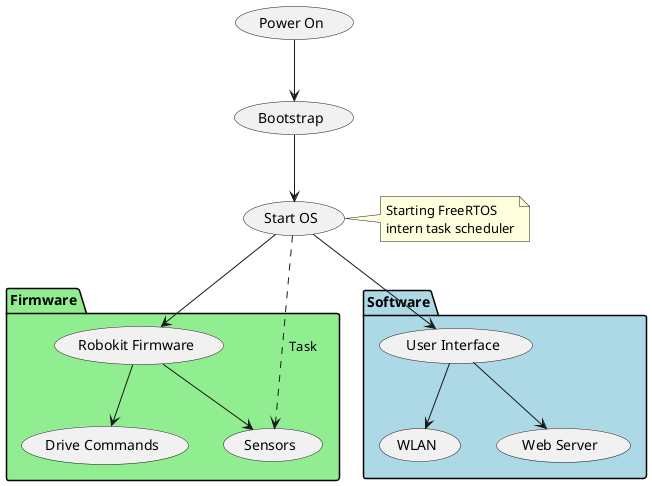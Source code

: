 @startuml
'https://plantuml.com/use-case-diagram



package "Firmware" #LightGreen {
	(Robokit Firmware) as HAL
	(Drive Commands)
	(Sensors)
}

package "Software" #LightBlue {
	(User Interface) as (GUI)
	(WLAN)
	(Web Server)
}

(Power On) as Power
(Bootstrap) as Boot
(Start OS) as OS



Power --> Boot
Boot --> OS
OS -down-> (GUI)
(GUI) --> (WLAN)
(GUI) --> (Web Server)

OS --> HAL
HAL --> (Drive Commands)
HAL --> (Sensors)
OS ..> (Sensors) : Task

note right of OS
Starting FreeRTOS
intern task scheduler
end note


@enduml